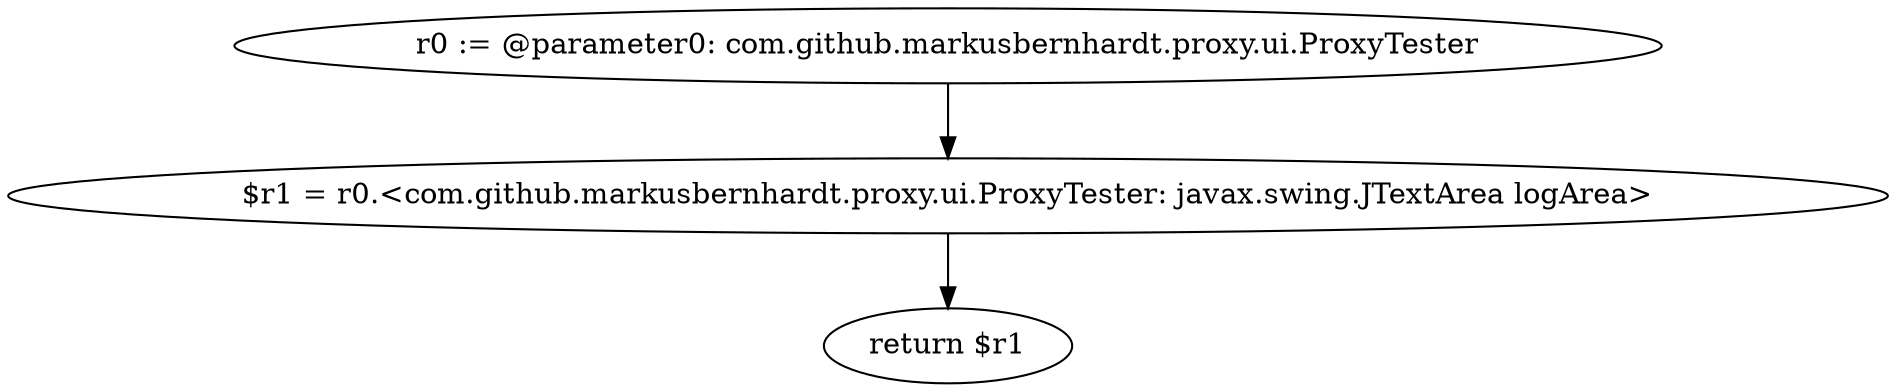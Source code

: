 digraph "unitGraph" {
    "r0 := @parameter0: com.github.markusbernhardt.proxy.ui.ProxyTester"
    "$r1 = r0.<com.github.markusbernhardt.proxy.ui.ProxyTester: javax.swing.JTextArea logArea>"
    "return $r1"
    "r0 := @parameter0: com.github.markusbernhardt.proxy.ui.ProxyTester"->"$r1 = r0.<com.github.markusbernhardt.proxy.ui.ProxyTester: javax.swing.JTextArea logArea>";
    "$r1 = r0.<com.github.markusbernhardt.proxy.ui.ProxyTester: javax.swing.JTextArea logArea>"->"return $r1";
}
